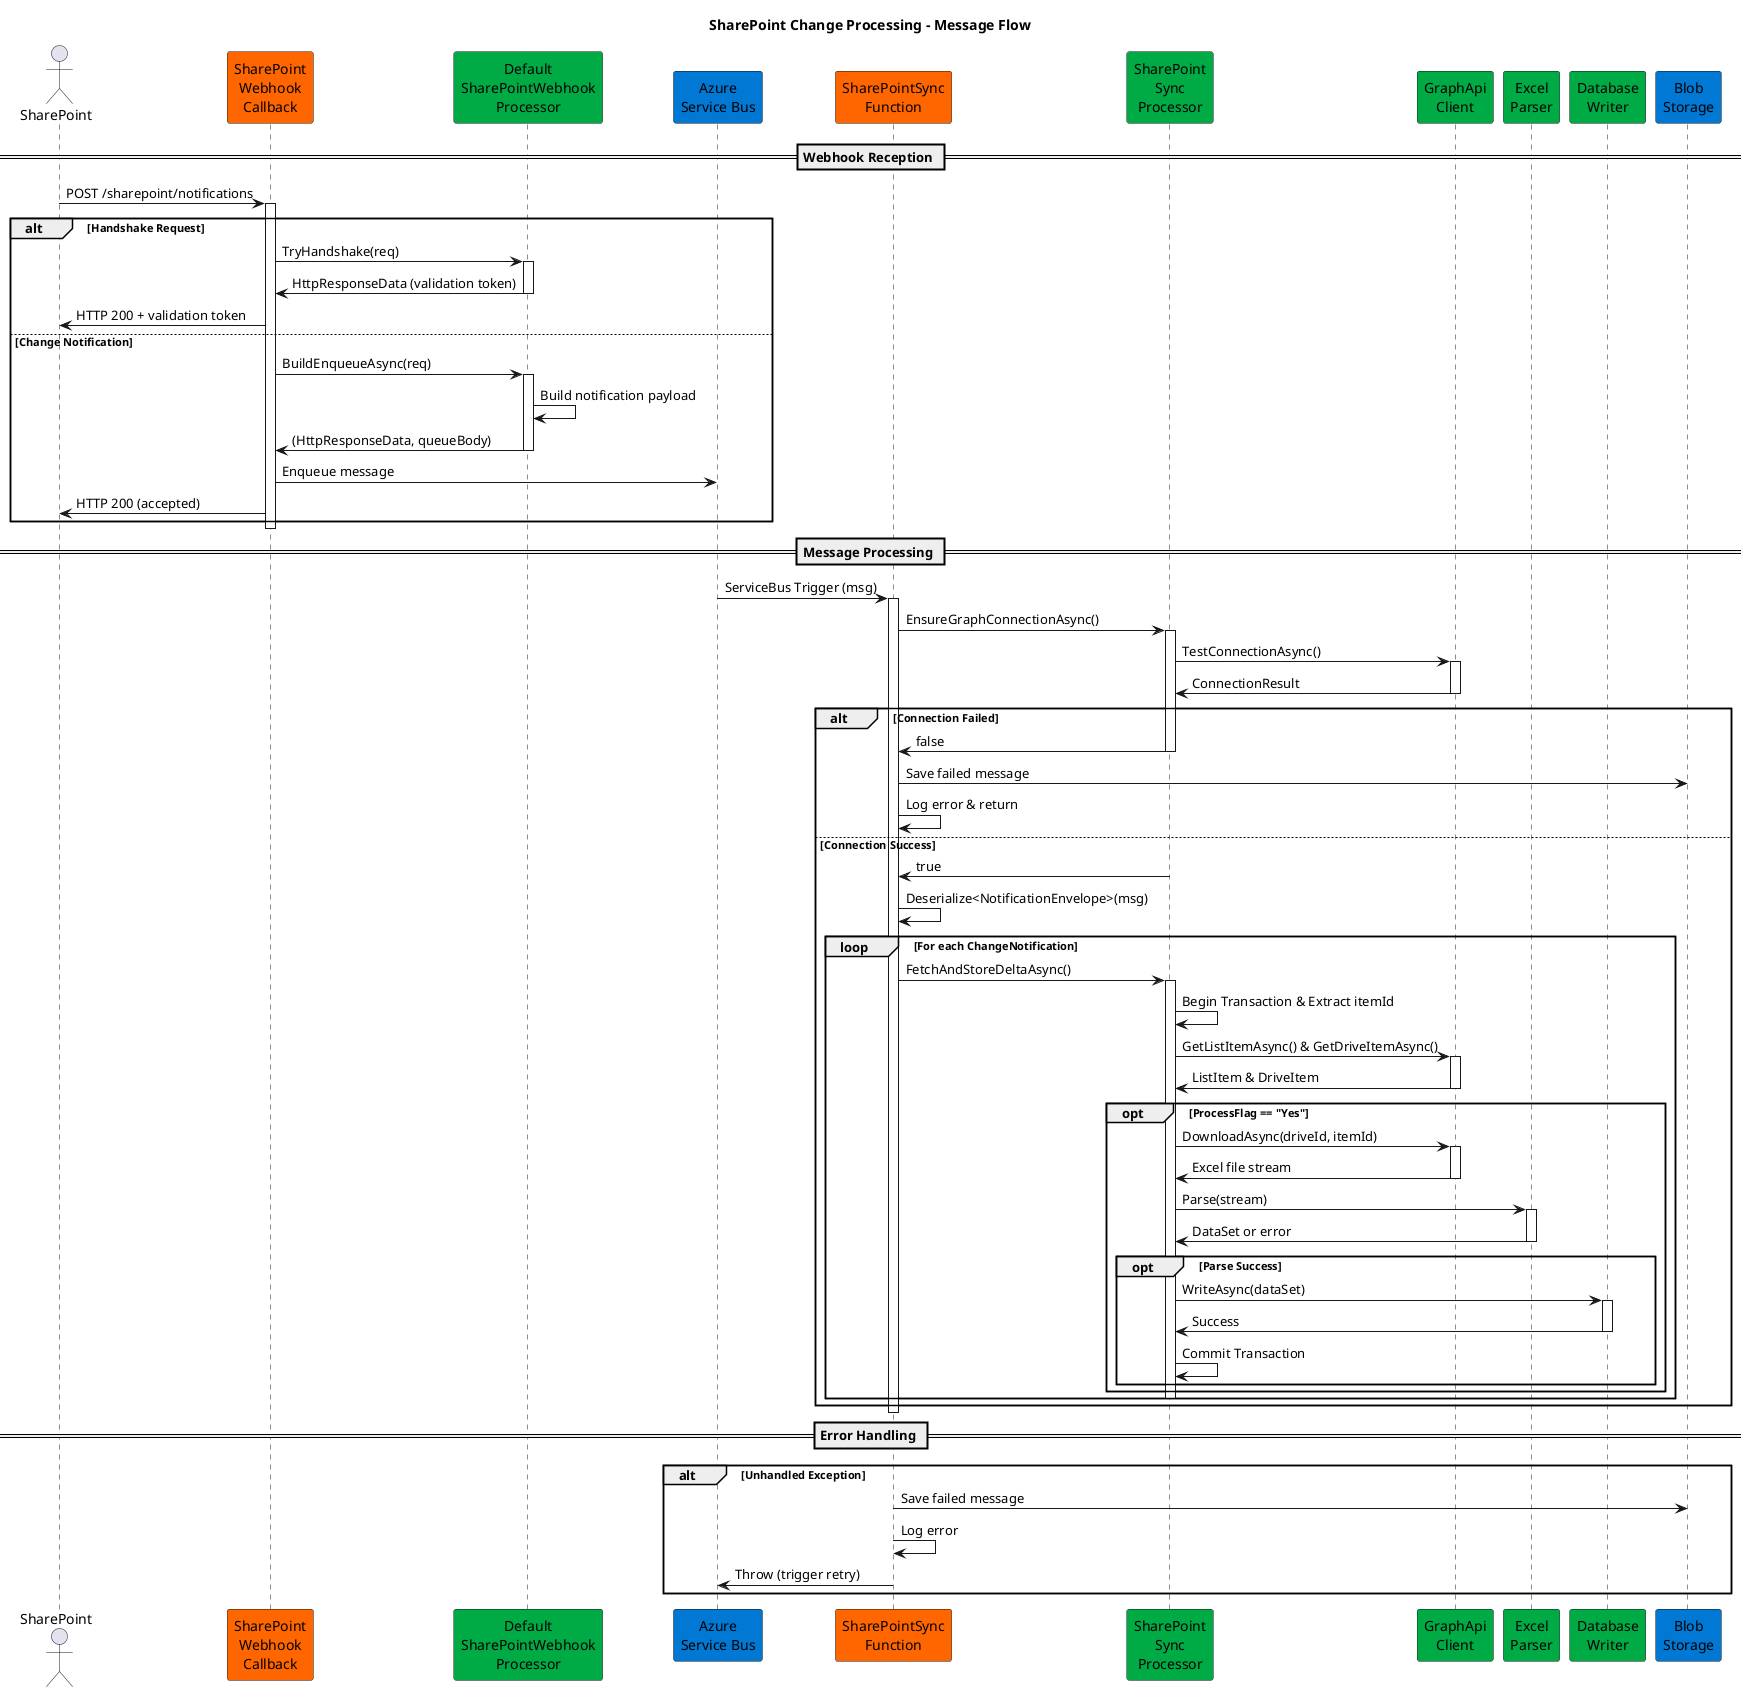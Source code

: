 @startuml Sequence Diagram - SharePoint Change Processing
!define AZURE_COLOR #0078D4
!define FUNCTION_COLOR #FF6600
!define SERVICE_COLOR #00AA44

title SharePoint Change Processing - Message Flow

actor "SharePoint" as SP
participant "SharePoint\nWebhook\nCallback" as Webhook FUNCTION_COLOR
participant "Default\nSharePointWebhook\nProcessor" as WebhookProcessor SERVICE_COLOR
participant "Azure\nService Bus" as SB AZURE_COLOR
participant "SharePointSync\nFunction" as SyncFunc FUNCTION_COLOR
participant "SharePoint\nSync\nProcessor" as SyncProcessor SERVICE_COLOR
participant "GraphApi\nClient" as Graph SERVICE_COLOR
participant "Excel\nParser" as Parser SERVICE_COLOR
participant "Database\nWriter" as DB SERVICE_COLOR
participant "Blob\nStorage" as Blob AZURE_COLOR

== Webhook Reception ==
SP -> Webhook: POST /sharepoint/notifications
activate Webhook

alt Handshake Request
    Webhook -> WebhookProcessor: TryHandshake(req)
    activate WebhookProcessor
    WebhookProcessor -> Webhook: HttpResponseData (validation token)
    deactivate WebhookProcessor
    Webhook -> SP: HTTP 200 + validation token
else Change Notification
    Webhook -> WebhookProcessor: BuildEnqueueAsync(req)
    activate WebhookProcessor
    WebhookProcessor -> WebhookProcessor: Build notification payload
    WebhookProcessor -> Webhook: (HttpResponseData, queueBody)
    deactivate WebhookProcessor
    Webhook -> SB: Enqueue message
    Webhook -> SP: HTTP 200 (accepted)
end
deactivate Webhook

== Message Processing ==
SB -> SyncFunc: ServiceBus Trigger (msg)
activate SyncFunc

SyncFunc -> SyncProcessor: EnsureGraphConnectionAsync()
activate SyncProcessor
SyncProcessor -> Graph: TestConnectionAsync()
activate Graph
Graph -> SyncProcessor: ConnectionResult
deactivate Graph

alt Connection Failed
    SyncProcessor -> SyncFunc: false
    deactivate SyncProcessor
    SyncFunc -> Blob: Save failed message
    SyncFunc -> SyncFunc: Log error & return
else Connection Success
    SyncProcessor -> SyncFunc: true
    deactivate SyncProcessor
    
    SyncFunc -> SyncFunc: Deserialize<NotificationEnvelope>(msg)
    
    loop For each ChangeNotification
        SyncFunc -> SyncProcessor: FetchAndStoreDeltaAsync()
        activate SyncProcessor
        
        SyncProcessor -> SyncProcessor: Begin Transaction & Extract itemId
        SyncProcessor -> Graph: GetListItemAsync() & GetDriveItemAsync()
        activate Graph
        Graph -> SyncProcessor: ListItem & DriveItem
        deactivate Graph
        
        opt ProcessFlag == "Yes"
            SyncProcessor -> Graph: DownloadAsync(driveId, itemId)
            activate Graph
            Graph -> SyncProcessor: Excel file stream
            deactivate Graph
            
            SyncProcessor -> Parser: Parse(stream)
            activate Parser
            Parser -> SyncProcessor: DataSet or error
            deactivate Parser
            
            opt Parse Success
                SyncProcessor -> DB: WriteAsync(dataSet)
                activate DB
                DB -> SyncProcessor: Success
                deactivate DB
                SyncProcessor -> SyncProcessor: Commit Transaction
            end
        end
        deactivate SyncProcessor
    end
end

deactivate SyncFunc

== Error Handling ==
alt Unhandled Exception
    SyncFunc -> Blob: Save failed message
    SyncFunc -> SyncFunc: Log error
    SyncFunc -> SB: Throw (trigger retry)
end

@enduml